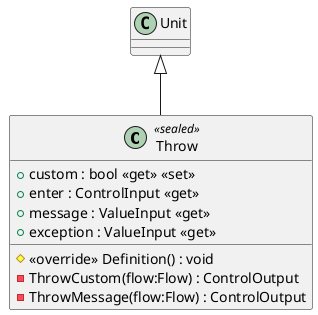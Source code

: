 @startuml
class Throw <<sealed>> {
    + custom : bool <<get>> <<set>>
    + enter : ControlInput <<get>>
    + message : ValueInput <<get>>
    + exception : ValueInput <<get>>
    # <<override>> Definition() : void
    - ThrowCustom(flow:Flow) : ControlOutput
    - ThrowMessage(flow:Flow) : ControlOutput
}
Unit <|-- Throw
@enduml
